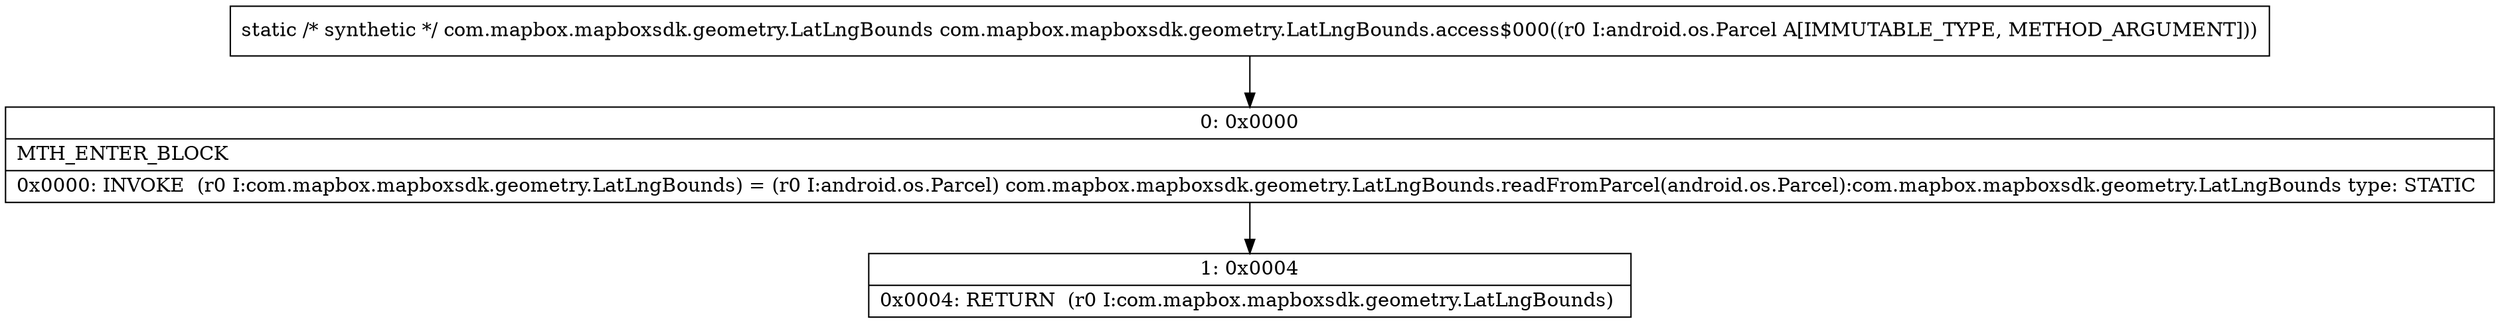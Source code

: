 digraph "CFG forcom.mapbox.mapboxsdk.geometry.LatLngBounds.access$000(Landroid\/os\/Parcel;)Lcom\/mapbox\/mapboxsdk\/geometry\/LatLngBounds;" {
Node_0 [shape=record,label="{0\:\ 0x0000|MTH_ENTER_BLOCK\l|0x0000: INVOKE  (r0 I:com.mapbox.mapboxsdk.geometry.LatLngBounds) = (r0 I:android.os.Parcel) com.mapbox.mapboxsdk.geometry.LatLngBounds.readFromParcel(android.os.Parcel):com.mapbox.mapboxsdk.geometry.LatLngBounds type: STATIC \l}"];
Node_1 [shape=record,label="{1\:\ 0x0004|0x0004: RETURN  (r0 I:com.mapbox.mapboxsdk.geometry.LatLngBounds) \l}"];
MethodNode[shape=record,label="{static \/* synthetic *\/ com.mapbox.mapboxsdk.geometry.LatLngBounds com.mapbox.mapboxsdk.geometry.LatLngBounds.access$000((r0 I:android.os.Parcel A[IMMUTABLE_TYPE, METHOD_ARGUMENT])) }"];
MethodNode -> Node_0;
Node_0 -> Node_1;
}

